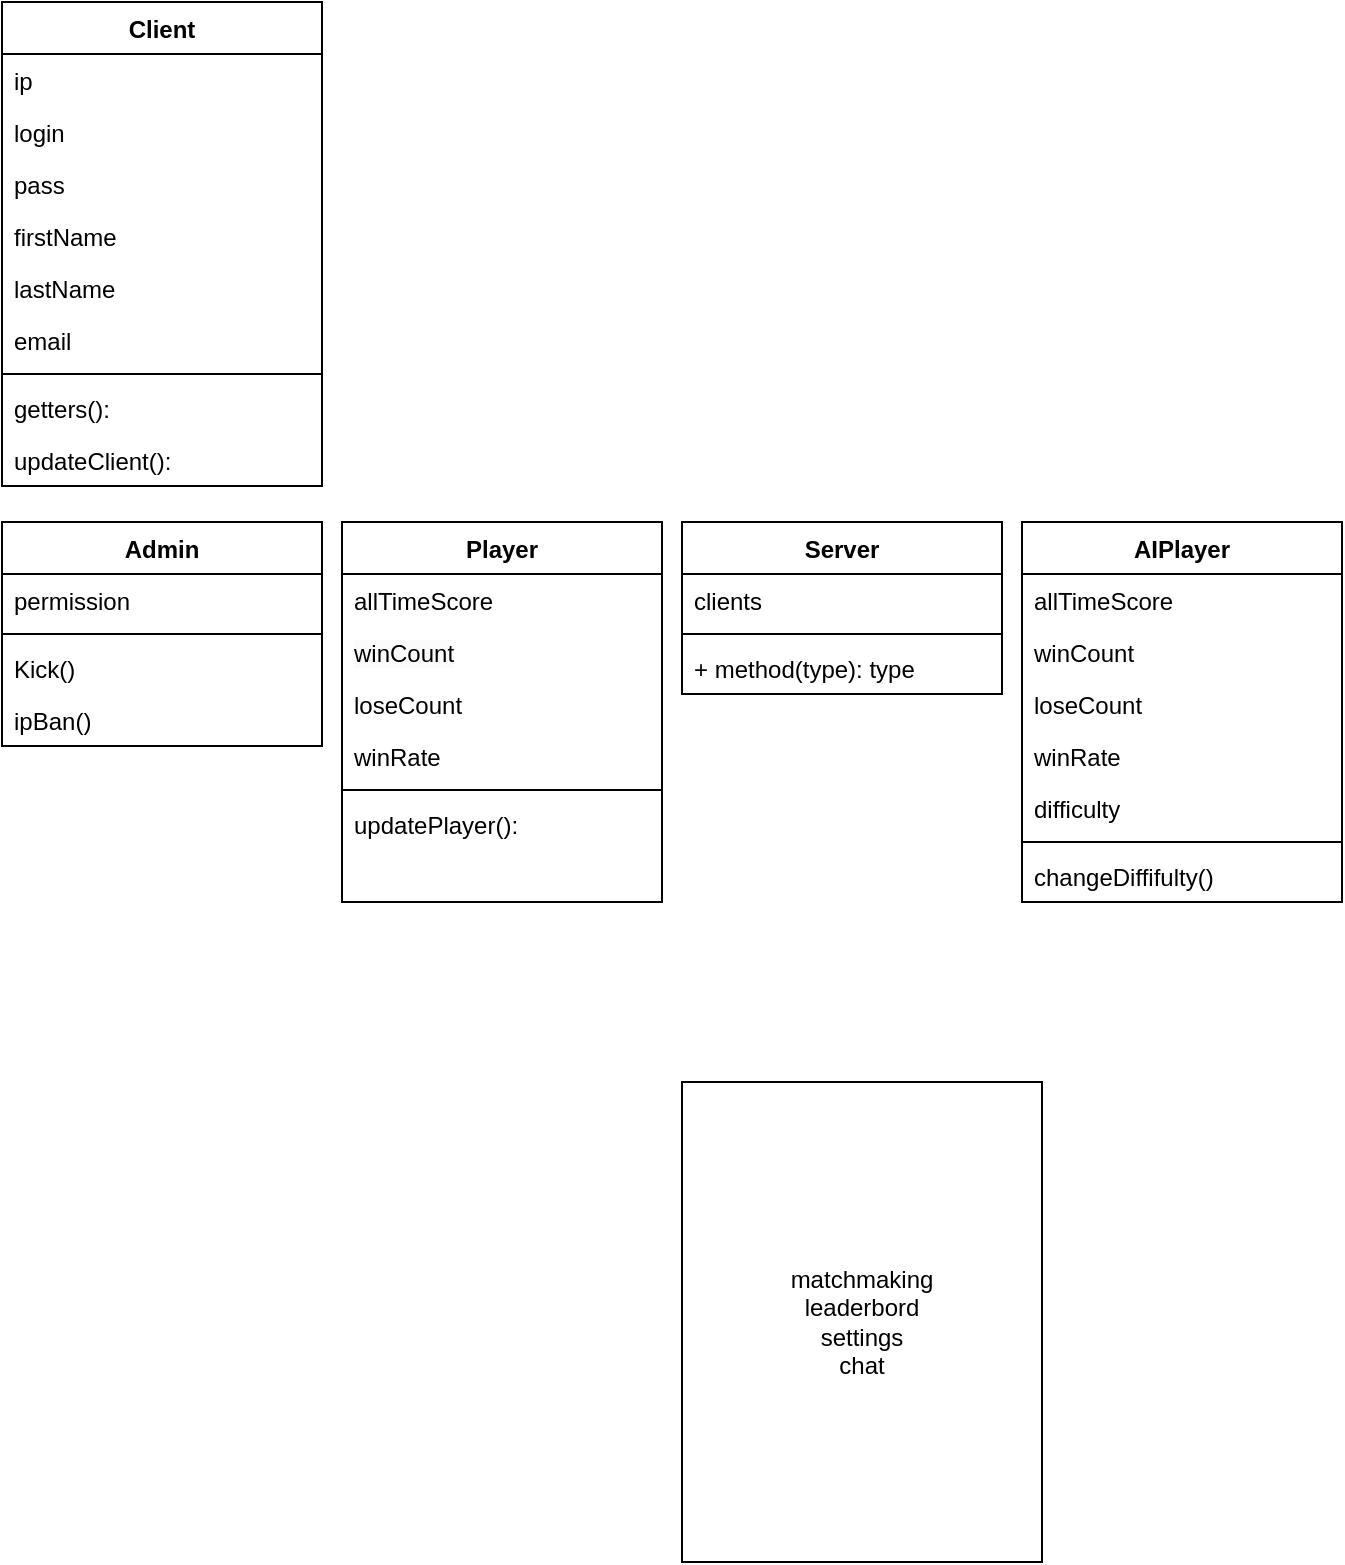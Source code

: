 <mxfile version="22.1.7" type="device">
  <diagram id="C5RBs43oDa-KdzZeNtuy" name="Page-1">
    <mxGraphModel dx="1011" dy="1444" grid="1" gridSize="10" guides="1" tooltips="1" connect="1" arrows="1" fold="1" page="1" pageScale="1" pageWidth="827" pageHeight="1169" math="0" shadow="0">
      <root>
        <mxCell id="WIyWlLk6GJQsqaUBKTNV-0" />
        <mxCell id="WIyWlLk6GJQsqaUBKTNV-1" parent="WIyWlLk6GJQsqaUBKTNV-0" />
        <mxCell id="Tnd6bXFsJKNP3Rv7o44K-65" value="Client" style="swimlane;fontStyle=1;align=center;verticalAlign=top;childLayout=stackLayout;horizontal=1;startSize=26;horizontalStack=0;resizeParent=1;resizeParentMax=0;resizeLast=0;collapsible=1;marginBottom=0;whiteSpace=wrap;html=1;" parent="WIyWlLk6GJQsqaUBKTNV-1" vertex="1">
          <mxGeometry x="10" y="10" width="160" height="242" as="geometry" />
        </mxCell>
        <mxCell id="Tnd6bXFsJKNP3Rv7o44K-66" value="ip" style="text;strokeColor=none;fillColor=none;align=left;verticalAlign=top;spacingLeft=4;spacingRight=4;overflow=hidden;rotatable=0;points=[[0,0.5],[1,0.5]];portConstraint=eastwest;whiteSpace=wrap;html=1;" parent="Tnd6bXFsJKNP3Rv7o44K-65" vertex="1">
          <mxGeometry y="26" width="160" height="26" as="geometry" />
        </mxCell>
        <mxCell id="Tnd6bXFsJKNP3Rv7o44K-69" value="login" style="text;strokeColor=none;fillColor=none;align=left;verticalAlign=top;spacingLeft=4;spacingRight=4;overflow=hidden;rotatable=0;points=[[0,0.5],[1,0.5]];portConstraint=eastwest;whiteSpace=wrap;html=1;" parent="Tnd6bXFsJKNP3Rv7o44K-65" vertex="1">
          <mxGeometry y="52" width="160" height="26" as="geometry" />
        </mxCell>
        <mxCell id="Tnd6bXFsJKNP3Rv7o44K-70" value="pass" style="text;strokeColor=none;fillColor=none;align=left;verticalAlign=top;spacingLeft=4;spacingRight=4;overflow=hidden;rotatable=0;points=[[0,0.5],[1,0.5]];portConstraint=eastwest;whiteSpace=wrap;html=1;" parent="Tnd6bXFsJKNP3Rv7o44K-65" vertex="1">
          <mxGeometry y="78" width="160" height="26" as="geometry" />
        </mxCell>
        <mxCell id="Tnd6bXFsJKNP3Rv7o44K-71" value="firstName" style="text;strokeColor=none;fillColor=none;align=left;verticalAlign=top;spacingLeft=4;spacingRight=4;overflow=hidden;rotatable=0;points=[[0,0.5],[1,0.5]];portConstraint=eastwest;whiteSpace=wrap;html=1;" parent="Tnd6bXFsJKNP3Rv7o44K-65" vertex="1">
          <mxGeometry y="104" width="160" height="26" as="geometry" />
        </mxCell>
        <mxCell id="Tnd6bXFsJKNP3Rv7o44K-75" value="lastName" style="text;strokeColor=none;fillColor=none;align=left;verticalAlign=top;spacingLeft=4;spacingRight=4;overflow=hidden;rotatable=0;points=[[0,0.5],[1,0.5]];portConstraint=eastwest;whiteSpace=wrap;html=1;" parent="Tnd6bXFsJKNP3Rv7o44K-65" vertex="1">
          <mxGeometry y="130" width="160" height="26" as="geometry" />
        </mxCell>
        <mxCell id="Tnd6bXFsJKNP3Rv7o44K-72" value="email" style="text;strokeColor=none;fillColor=none;align=left;verticalAlign=top;spacingLeft=4;spacingRight=4;overflow=hidden;rotatable=0;points=[[0,0.5],[1,0.5]];portConstraint=eastwest;whiteSpace=wrap;html=1;" parent="Tnd6bXFsJKNP3Rv7o44K-65" vertex="1">
          <mxGeometry y="156" width="160" height="26" as="geometry" />
        </mxCell>
        <mxCell id="Tnd6bXFsJKNP3Rv7o44K-67" value="" style="line;strokeWidth=1;fillColor=none;align=left;verticalAlign=middle;spacingTop=-1;spacingLeft=3;spacingRight=3;rotatable=0;labelPosition=right;points=[];portConstraint=eastwest;strokeColor=inherit;" parent="Tnd6bXFsJKNP3Rv7o44K-65" vertex="1">
          <mxGeometry y="182" width="160" height="8" as="geometry" />
        </mxCell>
        <mxCell id="Tnd6bXFsJKNP3Rv7o44K-68" value="getters():&lt;br&gt;" style="text;strokeColor=none;fillColor=none;align=left;verticalAlign=top;spacingLeft=4;spacingRight=4;overflow=hidden;rotatable=0;points=[[0,0.5],[1,0.5]];portConstraint=eastwest;whiteSpace=wrap;html=1;" parent="Tnd6bXFsJKNP3Rv7o44K-65" vertex="1">
          <mxGeometry y="190" width="160" height="26" as="geometry" />
        </mxCell>
        <mxCell id="Tnd6bXFsJKNP3Rv7o44K-73" value="updateClient():" style="text;strokeColor=none;fillColor=none;align=left;verticalAlign=top;spacingLeft=4;spacingRight=4;overflow=hidden;rotatable=0;points=[[0,0.5],[1,0.5]];portConstraint=eastwest;whiteSpace=wrap;html=1;" parent="Tnd6bXFsJKNP3Rv7o44K-65" vertex="1">
          <mxGeometry y="216" width="160" height="26" as="geometry" />
        </mxCell>
        <mxCell id="Tnd6bXFsJKNP3Rv7o44K-76" value="Player" style="swimlane;fontStyle=1;align=center;verticalAlign=top;childLayout=stackLayout;horizontal=1;startSize=26;horizontalStack=0;resizeParent=1;resizeParentMax=0;resizeLast=0;collapsible=1;marginBottom=0;whiteSpace=wrap;html=1;" parent="WIyWlLk6GJQsqaUBKTNV-1" vertex="1">
          <mxGeometry x="180" y="270" width="160" height="190" as="geometry">
            <mxRectangle x="180" y="270" width="80" height="30" as="alternateBounds" />
          </mxGeometry>
        </mxCell>
        <mxCell id="Tnd6bXFsJKNP3Rv7o44K-77" value="allTimeScore" style="text;strokeColor=none;fillColor=none;align=left;verticalAlign=top;spacingLeft=4;spacingRight=4;overflow=hidden;rotatable=0;points=[[0,0.5],[1,0.5]];portConstraint=eastwest;whiteSpace=wrap;html=1;" parent="Tnd6bXFsJKNP3Rv7o44K-76" vertex="1">
          <mxGeometry y="26" width="160" height="26" as="geometry" />
        </mxCell>
        <mxCell id="Tnd6bXFsJKNP3Rv7o44K-80" value="&lt;meta charset=&quot;utf-8&quot;&gt;&lt;span style=&quot;color: rgb(0, 0, 0); font-family: Helvetica; font-size: 12px; font-style: normal; font-variant-ligatures: normal; font-variant-caps: normal; font-weight: 400; letter-spacing: normal; orphans: 2; text-align: center; text-indent: 0px; text-transform: none; widows: 2; word-spacing: 0px; -webkit-text-stroke-width: 0px; background-color: rgb(251, 251, 251); text-decoration-thickness: initial; text-decoration-style: initial; text-decoration-color: initial; float: none; display: inline !important;&quot;&gt;winCount&lt;/span&gt;" style="text;strokeColor=none;fillColor=none;align=left;verticalAlign=top;spacingLeft=4;spacingRight=4;overflow=hidden;rotatable=0;points=[[0,0.5],[1,0.5]];portConstraint=eastwest;whiteSpace=wrap;html=1;" parent="Tnd6bXFsJKNP3Rv7o44K-76" vertex="1">
          <mxGeometry y="52" width="160" height="26" as="geometry" />
        </mxCell>
        <mxCell id="Tnd6bXFsJKNP3Rv7o44K-81" value="loseCount" style="text;strokeColor=none;fillColor=none;align=left;verticalAlign=top;spacingLeft=4;spacingRight=4;overflow=hidden;rotatable=0;points=[[0,0.5],[1,0.5]];portConstraint=eastwest;whiteSpace=wrap;html=1;" parent="Tnd6bXFsJKNP3Rv7o44K-76" vertex="1">
          <mxGeometry y="78" width="160" height="26" as="geometry" />
        </mxCell>
        <mxCell id="Tnd6bXFsJKNP3Rv7o44K-82" value="winRate" style="text;strokeColor=none;fillColor=none;align=left;verticalAlign=top;spacingLeft=4;spacingRight=4;overflow=hidden;rotatable=0;points=[[0,0.5],[1,0.5]];portConstraint=eastwest;whiteSpace=wrap;html=1;" parent="Tnd6bXFsJKNP3Rv7o44K-76" vertex="1">
          <mxGeometry y="104" width="160" height="26" as="geometry" />
        </mxCell>
        <mxCell id="Tnd6bXFsJKNP3Rv7o44K-78" value="" style="line;strokeWidth=1;fillColor=none;align=left;verticalAlign=middle;spacingTop=-1;spacingLeft=3;spacingRight=3;rotatable=0;labelPosition=right;points=[];portConstraint=eastwest;strokeColor=inherit;" parent="Tnd6bXFsJKNP3Rv7o44K-76" vertex="1">
          <mxGeometry y="130" width="160" height="8" as="geometry" />
        </mxCell>
        <mxCell id="Tnd6bXFsJKNP3Rv7o44K-79" value="updatePlayer():" style="text;strokeColor=none;fillColor=none;align=left;verticalAlign=top;spacingLeft=4;spacingRight=4;overflow=hidden;rotatable=0;points=[[0,0.5],[1,0.5]];portConstraint=eastwest;whiteSpace=wrap;html=1;" parent="Tnd6bXFsJKNP3Rv7o44K-76" vertex="1">
          <mxGeometry y="138" width="160" height="26" as="geometry" />
        </mxCell>
        <mxCell id="Tnd6bXFsJKNP3Rv7o44K-85" style="text;strokeColor=none;fillColor=none;align=left;verticalAlign=top;spacingLeft=4;spacingRight=4;overflow=hidden;rotatable=0;points=[[0,0.5],[1,0.5]];portConstraint=eastwest;whiteSpace=wrap;html=1;" parent="Tnd6bXFsJKNP3Rv7o44K-76" vertex="1">
          <mxGeometry y="164" width="160" height="26" as="geometry" />
        </mxCell>
        <mxCell id="ODeeSGYWEa7ljRYZ6q4C-0" value="Admin" style="swimlane;fontStyle=1;align=center;verticalAlign=top;childLayout=stackLayout;horizontal=1;startSize=26;horizontalStack=0;resizeParent=1;resizeParentMax=0;resizeLast=0;collapsible=1;marginBottom=0;whiteSpace=wrap;html=1;" parent="WIyWlLk6GJQsqaUBKTNV-1" vertex="1">
          <mxGeometry x="10" y="270" width="160" height="112" as="geometry">
            <mxRectangle x="10" y="270" width="80" height="30" as="alternateBounds" />
          </mxGeometry>
        </mxCell>
        <mxCell id="ODeeSGYWEa7ljRYZ6q4C-1" value="permission" style="text;strokeColor=none;fillColor=none;align=left;verticalAlign=top;spacingLeft=4;spacingRight=4;overflow=hidden;rotatable=0;points=[[0,0.5],[1,0.5]];portConstraint=eastwest;whiteSpace=wrap;html=1;" parent="ODeeSGYWEa7ljRYZ6q4C-0" vertex="1">
          <mxGeometry y="26" width="160" height="26" as="geometry" />
        </mxCell>
        <mxCell id="ODeeSGYWEa7ljRYZ6q4C-2" value="" style="line;strokeWidth=1;fillColor=none;align=left;verticalAlign=middle;spacingTop=-1;spacingLeft=3;spacingRight=3;rotatable=0;labelPosition=right;points=[];portConstraint=eastwest;strokeColor=inherit;" parent="ODeeSGYWEa7ljRYZ6q4C-0" vertex="1">
          <mxGeometry y="52" width="160" height="8" as="geometry" />
        </mxCell>
        <mxCell id="ODeeSGYWEa7ljRYZ6q4C-3" value="Kick()" style="text;strokeColor=none;fillColor=none;align=left;verticalAlign=top;spacingLeft=4;spacingRight=4;overflow=hidden;rotatable=0;points=[[0,0.5],[1,0.5]];portConstraint=eastwest;whiteSpace=wrap;html=1;" parent="ODeeSGYWEa7ljRYZ6q4C-0" vertex="1">
          <mxGeometry y="60" width="160" height="26" as="geometry" />
        </mxCell>
        <mxCell id="ODeeSGYWEa7ljRYZ6q4C-4" value="ipBan()" style="text;strokeColor=none;fillColor=none;align=left;verticalAlign=top;spacingLeft=4;spacingRight=4;overflow=hidden;rotatable=0;points=[[0,0.5],[1,0.5]];portConstraint=eastwest;whiteSpace=wrap;html=1;" parent="ODeeSGYWEa7ljRYZ6q4C-0" vertex="1">
          <mxGeometry y="86" width="160" height="26" as="geometry" />
        </mxCell>
        <mxCell id="ODeeSGYWEa7ljRYZ6q4C-5" value="AIPlayer" style="swimlane;fontStyle=1;align=center;verticalAlign=top;childLayout=stackLayout;horizontal=1;startSize=26;horizontalStack=0;resizeParent=1;resizeParentMax=0;resizeLast=0;collapsible=1;marginBottom=0;whiteSpace=wrap;html=1;" parent="WIyWlLk6GJQsqaUBKTNV-1" vertex="1">
          <mxGeometry x="520" y="270" width="160" height="190" as="geometry">
            <mxRectangle x="520" y="270" width="90" height="30" as="alternateBounds" />
          </mxGeometry>
        </mxCell>
        <mxCell id="ODeeSGYWEa7ljRYZ6q4C-6" value="allTimeScore" style="text;strokeColor=none;fillColor=none;align=left;verticalAlign=top;spacingLeft=4;spacingRight=4;overflow=hidden;rotatable=0;points=[[0,0.5],[1,0.5]];portConstraint=eastwest;whiteSpace=wrap;html=1;" parent="ODeeSGYWEa7ljRYZ6q4C-5" vertex="1">
          <mxGeometry y="26" width="160" height="26" as="geometry" />
        </mxCell>
        <mxCell id="ODeeSGYWEa7ljRYZ6q4C-9" value="winCount" style="text;strokeColor=none;fillColor=none;align=left;verticalAlign=top;spacingLeft=4;spacingRight=4;overflow=hidden;rotatable=0;points=[[0,0.5],[1,0.5]];portConstraint=eastwest;whiteSpace=wrap;html=1;" parent="ODeeSGYWEa7ljRYZ6q4C-5" vertex="1">
          <mxGeometry y="52" width="160" height="26" as="geometry" />
        </mxCell>
        <mxCell id="ODeeSGYWEa7ljRYZ6q4C-10" value="loseCount" style="text;strokeColor=none;fillColor=none;align=left;verticalAlign=top;spacingLeft=4;spacingRight=4;overflow=hidden;rotatable=0;points=[[0,0.5],[1,0.5]];portConstraint=eastwest;whiteSpace=wrap;html=1;" parent="ODeeSGYWEa7ljRYZ6q4C-5" vertex="1">
          <mxGeometry y="78" width="160" height="26" as="geometry" />
        </mxCell>
        <mxCell id="ODeeSGYWEa7ljRYZ6q4C-11" value="winRate" style="text;strokeColor=none;fillColor=none;align=left;verticalAlign=top;spacingLeft=4;spacingRight=4;overflow=hidden;rotatable=0;points=[[0,0.5],[1,0.5]];portConstraint=eastwest;whiteSpace=wrap;html=1;" parent="ODeeSGYWEa7ljRYZ6q4C-5" vertex="1">
          <mxGeometry y="104" width="160" height="26" as="geometry" />
        </mxCell>
        <mxCell id="ODeeSGYWEa7ljRYZ6q4C-12" value="difficulty" style="text;strokeColor=none;fillColor=none;align=left;verticalAlign=top;spacingLeft=4;spacingRight=4;overflow=hidden;rotatable=0;points=[[0,0.5],[1,0.5]];portConstraint=eastwest;whiteSpace=wrap;html=1;" parent="ODeeSGYWEa7ljRYZ6q4C-5" vertex="1">
          <mxGeometry y="130" width="160" height="26" as="geometry" />
        </mxCell>
        <mxCell id="ODeeSGYWEa7ljRYZ6q4C-7" value="" style="line;strokeWidth=1;fillColor=none;align=left;verticalAlign=middle;spacingTop=-1;spacingLeft=3;spacingRight=3;rotatable=0;labelPosition=right;points=[];portConstraint=eastwest;strokeColor=inherit;" parent="ODeeSGYWEa7ljRYZ6q4C-5" vertex="1">
          <mxGeometry y="156" width="160" height="8" as="geometry" />
        </mxCell>
        <mxCell id="ODeeSGYWEa7ljRYZ6q4C-8" value="changeDiffifulty()" style="text;strokeColor=none;fillColor=none;align=left;verticalAlign=top;spacingLeft=4;spacingRight=4;overflow=hidden;rotatable=0;points=[[0,0.5],[1,0.5]];portConstraint=eastwest;whiteSpace=wrap;html=1;" parent="ODeeSGYWEa7ljRYZ6q4C-5" vertex="1">
          <mxGeometry y="164" width="160" height="26" as="geometry" />
        </mxCell>
        <mxCell id="ODeeSGYWEa7ljRYZ6q4C-13" value="Server" style="swimlane;fontStyle=1;align=center;verticalAlign=top;childLayout=stackLayout;horizontal=1;startSize=26;horizontalStack=0;resizeParent=1;resizeParentMax=0;resizeLast=0;collapsible=1;marginBottom=0;whiteSpace=wrap;html=1;" parent="WIyWlLk6GJQsqaUBKTNV-1" vertex="1">
          <mxGeometry x="350" y="270" width="160" height="86" as="geometry">
            <mxRectangle x="350" y="270" width="80" height="30" as="alternateBounds" />
          </mxGeometry>
        </mxCell>
        <mxCell id="ODeeSGYWEa7ljRYZ6q4C-14" value="clients" style="text;strokeColor=none;fillColor=none;align=left;verticalAlign=top;spacingLeft=4;spacingRight=4;overflow=hidden;rotatable=0;points=[[0,0.5],[1,0.5]];portConstraint=eastwest;whiteSpace=wrap;html=1;" parent="ODeeSGYWEa7ljRYZ6q4C-13" vertex="1">
          <mxGeometry y="26" width="160" height="26" as="geometry" />
        </mxCell>
        <mxCell id="ODeeSGYWEa7ljRYZ6q4C-15" value="" style="line;strokeWidth=1;fillColor=none;align=left;verticalAlign=middle;spacingTop=-1;spacingLeft=3;spacingRight=3;rotatable=0;labelPosition=right;points=[];portConstraint=eastwest;strokeColor=inherit;" parent="ODeeSGYWEa7ljRYZ6q4C-13" vertex="1">
          <mxGeometry y="52" width="160" height="8" as="geometry" />
        </mxCell>
        <mxCell id="ODeeSGYWEa7ljRYZ6q4C-16" value="+ method(type): type" style="text;strokeColor=none;fillColor=none;align=left;verticalAlign=top;spacingLeft=4;spacingRight=4;overflow=hidden;rotatable=0;points=[[0,0.5],[1,0.5]];portConstraint=eastwest;whiteSpace=wrap;html=1;" parent="ODeeSGYWEa7ljRYZ6q4C-13" vertex="1">
          <mxGeometry y="60" width="160" height="26" as="geometry" />
        </mxCell>
        <mxCell id="6TzaP06ea_roBDEHTphk-1" value="matchmaking&lt;br&gt;leaderbord&lt;br&gt;settings&lt;br&gt;chat&lt;br&gt;" style="rounded=0;whiteSpace=wrap;html=1;" vertex="1" parent="WIyWlLk6GJQsqaUBKTNV-1">
          <mxGeometry x="350" y="550" width="180" height="240" as="geometry" />
        </mxCell>
      </root>
    </mxGraphModel>
  </diagram>
</mxfile>
